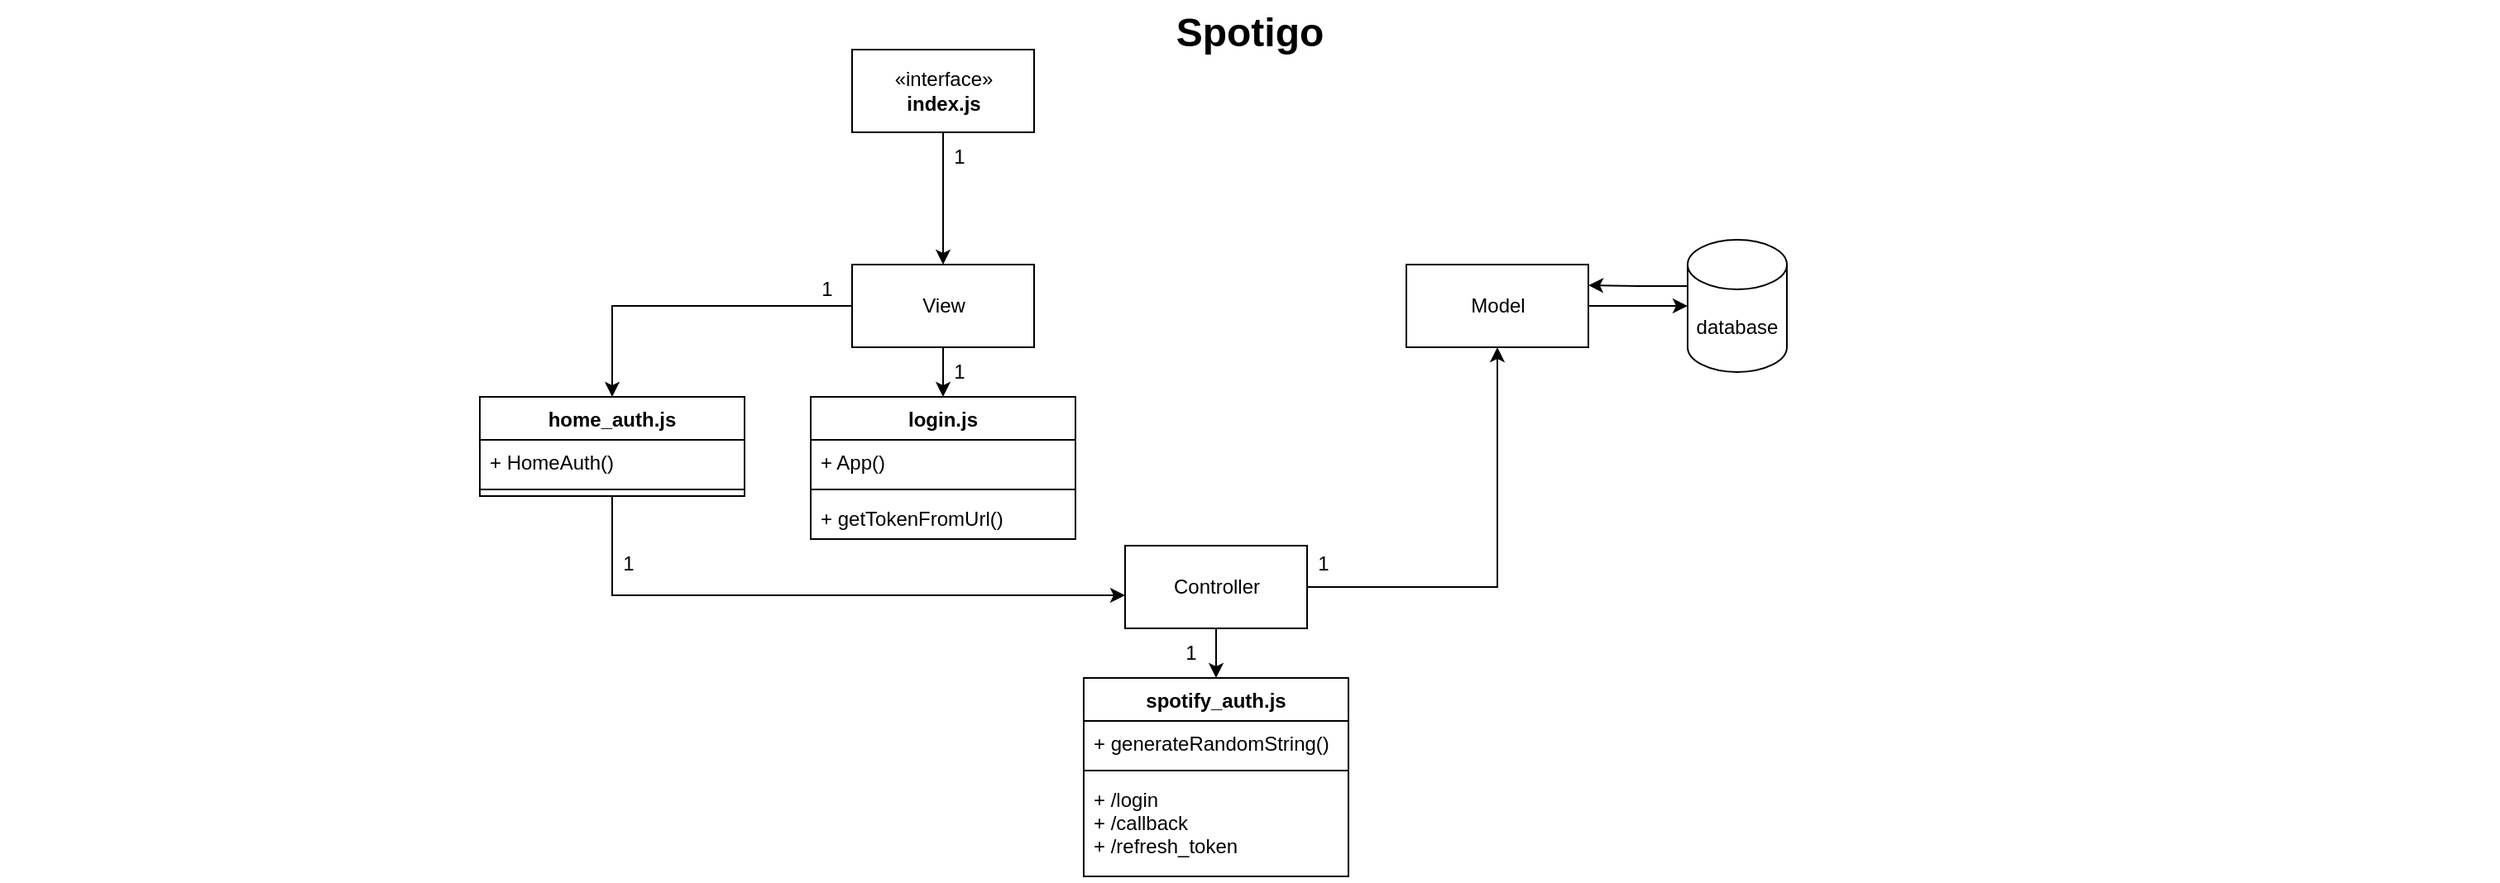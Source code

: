 <mxfile version="20.5.1" type="github">
  <diagram name="Page-1" id="929967ad-93f9-6ef4-fab6-5d389245f69c">
    <mxGraphModel dx="787" dy="428" grid="1" gridSize="10" guides="1" tooltips="1" connect="1" arrows="1" fold="1" page="1" pageScale="1.5" pageWidth="1169" pageHeight="826" background="none" math="0" shadow="0">
      <root>
        <mxCell id="0" style=";html=1;" />
        <mxCell id="1" style=";html=1;" parent="0" />
        <mxCell id="1672d66443f91eb5-23" value="Spotigo" style="text;strokeColor=none;fillColor=none;html=1;fontSize=24;fontStyle=1;verticalAlign=middle;align=center;" parent="1" vertex="1">
          <mxGeometry x="120" y="40" width="1510" height="40" as="geometry" />
        </mxCell>
        <mxCell id="hg1vYkZVxigyypTbdhSZ-40" style="edgeStyle=orthogonalEdgeStyle;rounded=0;orthogonalLoop=1;jettySize=auto;html=1;entryX=0.5;entryY=0;entryDx=0;entryDy=0;strokeColor=default;" edge="1" parent="1" source="hg1vYkZVxigyypTbdhSZ-39">
          <mxGeometry relative="1" as="geometry">
            <mxPoint x="690.0" y="200" as="targetPoint" />
          </mxGeometry>
        </mxCell>
        <mxCell id="hg1vYkZVxigyypTbdhSZ-39" value="«interface»&lt;br&gt;&lt;b&gt;index.js&lt;/b&gt;" style="html=1;" vertex="1" parent="1">
          <mxGeometry x="635" y="70" width="110" height="50" as="geometry" />
        </mxCell>
        <mxCell id="hg1vYkZVxigyypTbdhSZ-73" style="edgeStyle=orthogonalEdgeStyle;rounded=0;orthogonalLoop=1;jettySize=auto;html=1;entryX=0;entryY=0.5;entryDx=0;entryDy=0;entryPerimeter=0;strokeColor=default;" edge="1" parent="1" source="hg1vYkZVxigyypTbdhSZ-44" target="hg1vYkZVxigyypTbdhSZ-72">
          <mxGeometry relative="1" as="geometry">
            <Array as="points">
              <mxPoint x="1130" y="225" />
              <mxPoint x="1130" y="225" />
            </Array>
          </mxGeometry>
        </mxCell>
        <mxCell id="hg1vYkZVxigyypTbdhSZ-44" value="Model" style="html=1;" vertex="1" parent="1">
          <mxGeometry x="970" y="200" width="110" height="50" as="geometry" />
        </mxCell>
        <mxCell id="hg1vYkZVxigyypTbdhSZ-52" style="edgeStyle=orthogonalEdgeStyle;rounded=0;orthogonalLoop=1;jettySize=auto;html=1;strokeColor=default;" edge="1" parent="1" source="hg1vYkZVxigyypTbdhSZ-45" target="hg1vYkZVxigyypTbdhSZ-48">
          <mxGeometry relative="1" as="geometry" />
        </mxCell>
        <mxCell id="hg1vYkZVxigyypTbdhSZ-64" style="edgeStyle=orthogonalEdgeStyle;rounded=0;orthogonalLoop=1;jettySize=auto;html=1;strokeColor=default;" edge="1" parent="1" source="hg1vYkZVxigyypTbdhSZ-45" target="hg1vYkZVxigyypTbdhSZ-53">
          <mxGeometry relative="1" as="geometry" />
        </mxCell>
        <mxCell id="hg1vYkZVxigyypTbdhSZ-45" value="View" style="html=1;" vertex="1" parent="1">
          <mxGeometry x="635" y="200" width="110" height="50" as="geometry" />
        </mxCell>
        <mxCell id="hg1vYkZVxigyypTbdhSZ-70" style="edgeStyle=orthogonalEdgeStyle;rounded=0;orthogonalLoop=1;jettySize=auto;html=1;entryX=0.5;entryY=0;entryDx=0;entryDy=0;strokeColor=default;" edge="1" parent="1" source="hg1vYkZVxigyypTbdhSZ-46" target="hg1vYkZVxigyypTbdhSZ-66">
          <mxGeometry relative="1" as="geometry" />
        </mxCell>
        <mxCell id="hg1vYkZVxigyypTbdhSZ-71" style="edgeStyle=orthogonalEdgeStyle;rounded=0;orthogonalLoop=1;jettySize=auto;html=1;entryX=0.5;entryY=1;entryDx=0;entryDy=0;strokeColor=default;" edge="1" parent="1" source="hg1vYkZVxigyypTbdhSZ-46" target="hg1vYkZVxigyypTbdhSZ-44">
          <mxGeometry relative="1" as="geometry" />
        </mxCell>
        <mxCell id="hg1vYkZVxigyypTbdhSZ-46" value="Controller" style="html=1;" vertex="1" parent="1">
          <mxGeometry x="800" y="370" width="110" height="50" as="geometry" />
        </mxCell>
        <mxCell id="hg1vYkZVxigyypTbdhSZ-48" value="login.js" style="swimlane;fontStyle=1;align=center;verticalAlign=top;childLayout=stackLayout;horizontal=1;startSize=26;horizontalStack=0;resizeParent=1;resizeParentMax=0;resizeLast=0;collapsible=1;marginBottom=0;" vertex="1" parent="1">
          <mxGeometry x="610" y="280" width="160" height="86" as="geometry" />
        </mxCell>
        <mxCell id="hg1vYkZVxigyypTbdhSZ-49" value="+ App()" style="text;strokeColor=none;fillColor=none;align=left;verticalAlign=top;spacingLeft=4;spacingRight=4;overflow=hidden;rotatable=0;points=[[0,0.5],[1,0.5]];portConstraint=eastwest;" vertex="1" parent="hg1vYkZVxigyypTbdhSZ-48">
          <mxGeometry y="26" width="160" height="26" as="geometry" />
        </mxCell>
        <mxCell id="hg1vYkZVxigyypTbdhSZ-50" value="" style="line;strokeWidth=1;fillColor=none;align=left;verticalAlign=middle;spacingTop=-1;spacingLeft=3;spacingRight=3;rotatable=0;labelPosition=right;points=[];portConstraint=eastwest;strokeColor=inherit;" vertex="1" parent="hg1vYkZVxigyypTbdhSZ-48">
          <mxGeometry y="52" width="160" height="8" as="geometry" />
        </mxCell>
        <mxCell id="hg1vYkZVxigyypTbdhSZ-51" value="+ getTokenFromUrl()" style="text;strokeColor=none;fillColor=none;align=left;verticalAlign=top;spacingLeft=4;spacingRight=4;overflow=hidden;rotatable=0;points=[[0,0.5],[1,0.5]];portConstraint=eastwest;" vertex="1" parent="hg1vYkZVxigyypTbdhSZ-48">
          <mxGeometry y="60" width="160" height="26" as="geometry" />
        </mxCell>
        <mxCell id="hg1vYkZVxigyypTbdhSZ-65" style="edgeStyle=orthogonalEdgeStyle;rounded=0;orthogonalLoop=1;jettySize=auto;html=1;strokeColor=default;" edge="1" parent="1" source="hg1vYkZVxigyypTbdhSZ-53" target="hg1vYkZVxigyypTbdhSZ-46">
          <mxGeometry relative="1" as="geometry">
            <Array as="points">
              <mxPoint x="490" y="400" />
            </Array>
          </mxGeometry>
        </mxCell>
        <mxCell id="hg1vYkZVxigyypTbdhSZ-53" value="home_auth.js" style="swimlane;fontStyle=1;align=center;verticalAlign=top;childLayout=stackLayout;horizontal=1;startSize=26;horizontalStack=0;resizeParent=1;resizeParentMax=0;resizeLast=0;collapsible=1;marginBottom=0;" vertex="1" parent="1">
          <mxGeometry x="410" y="280" width="160" height="60" as="geometry" />
        </mxCell>
        <mxCell id="hg1vYkZVxigyypTbdhSZ-54" value="+ HomeAuth()" style="text;strokeColor=none;fillColor=none;align=left;verticalAlign=top;spacingLeft=4;spacingRight=4;overflow=hidden;rotatable=0;points=[[0,0.5],[1,0.5]];portConstraint=eastwest;" vertex="1" parent="hg1vYkZVxigyypTbdhSZ-53">
          <mxGeometry y="26" width="160" height="26" as="geometry" />
        </mxCell>
        <mxCell id="hg1vYkZVxigyypTbdhSZ-55" value="" style="line;strokeWidth=1;fillColor=none;align=left;verticalAlign=middle;spacingTop=-1;spacingLeft=3;spacingRight=3;rotatable=0;labelPosition=right;points=[];portConstraint=eastwest;strokeColor=inherit;" vertex="1" parent="hg1vYkZVxigyypTbdhSZ-53">
          <mxGeometry y="52" width="160" height="8" as="geometry" />
        </mxCell>
        <mxCell id="hg1vYkZVxigyypTbdhSZ-66" value="spotify_auth.js" style="swimlane;fontStyle=1;align=center;verticalAlign=top;childLayout=stackLayout;horizontal=1;startSize=26;horizontalStack=0;resizeParent=1;resizeParentMax=0;resizeLast=0;collapsible=1;marginBottom=0;" vertex="1" parent="1">
          <mxGeometry x="775" y="450" width="160" height="120" as="geometry">
            <mxRectangle x="775" y="450" width="130" height="30" as="alternateBounds" />
          </mxGeometry>
        </mxCell>
        <mxCell id="hg1vYkZVxigyypTbdhSZ-67" value="+ generateRandomString()" style="text;strokeColor=none;fillColor=none;align=left;verticalAlign=top;spacingLeft=4;spacingRight=4;overflow=hidden;rotatable=0;points=[[0,0.5],[1,0.5]];portConstraint=eastwest;" vertex="1" parent="hg1vYkZVxigyypTbdhSZ-66">
          <mxGeometry y="26" width="160" height="26" as="geometry" />
        </mxCell>
        <mxCell id="hg1vYkZVxigyypTbdhSZ-68" value="" style="line;strokeWidth=1;fillColor=none;align=left;verticalAlign=middle;spacingTop=-1;spacingLeft=3;spacingRight=3;rotatable=0;labelPosition=right;points=[];portConstraint=eastwest;strokeColor=inherit;" vertex="1" parent="hg1vYkZVxigyypTbdhSZ-66">
          <mxGeometry y="52" width="160" height="8" as="geometry" />
        </mxCell>
        <mxCell id="hg1vYkZVxigyypTbdhSZ-69" value="+ /login&#xa;+ /callback&#xa;+ /refresh_token" style="text;strokeColor=none;fillColor=none;align=left;verticalAlign=top;spacingLeft=4;spacingRight=4;overflow=hidden;rotatable=0;points=[[0,0.5],[1,0.5]];portConstraint=eastwest;" vertex="1" parent="hg1vYkZVxigyypTbdhSZ-66">
          <mxGeometry y="60" width="160" height="60" as="geometry" />
        </mxCell>
        <mxCell id="hg1vYkZVxigyypTbdhSZ-74" style="edgeStyle=orthogonalEdgeStyle;rounded=0;orthogonalLoop=1;jettySize=auto;html=1;exitX=0;exitY=0;exitDx=0;exitDy=15;exitPerimeter=0;entryX=1;entryY=0.25;entryDx=0;entryDy=0;strokeColor=default;" edge="1" parent="1" source="hg1vYkZVxigyypTbdhSZ-72" target="hg1vYkZVxigyypTbdhSZ-44">
          <mxGeometry relative="1" as="geometry">
            <Array as="points">
              <mxPoint x="1140" y="213" />
              <mxPoint x="1110" y="213" />
            </Array>
          </mxGeometry>
        </mxCell>
        <mxCell id="hg1vYkZVxigyypTbdhSZ-72" value="database" style="shape=cylinder3;whiteSpace=wrap;html=1;boundedLbl=1;backgroundOutline=1;size=15;" vertex="1" parent="1">
          <mxGeometry x="1140" y="185" width="60" height="80" as="geometry" />
        </mxCell>
        <mxCell id="hg1vYkZVxigyypTbdhSZ-75" value="1" style="text;html=1;strokeColor=none;fillColor=none;align=center;verticalAlign=middle;whiteSpace=wrap;rounded=0;" vertex="1" parent="1">
          <mxGeometry x="590" y="200" width="60" height="30" as="geometry" />
        </mxCell>
        <mxCell id="hg1vYkZVxigyypTbdhSZ-76" value="1" style="text;html=1;strokeColor=none;fillColor=none;align=center;verticalAlign=middle;whiteSpace=wrap;rounded=0;" vertex="1" parent="1">
          <mxGeometry x="670" y="250" width="60" height="30" as="geometry" />
        </mxCell>
        <mxCell id="hg1vYkZVxigyypTbdhSZ-77" value="1" style="text;html=1;strokeColor=none;fillColor=none;align=center;verticalAlign=middle;whiteSpace=wrap;rounded=0;" vertex="1" parent="1">
          <mxGeometry x="670" y="120" width="60" height="30" as="geometry" />
        </mxCell>
        <mxCell id="hg1vYkZVxigyypTbdhSZ-78" value="1" style="text;html=1;strokeColor=none;fillColor=none;align=center;verticalAlign=middle;whiteSpace=wrap;rounded=0;" vertex="1" parent="1">
          <mxGeometry x="470" y="366" width="60" height="30" as="geometry" />
        </mxCell>
        <mxCell id="hg1vYkZVxigyypTbdhSZ-79" value="1" style="text;html=1;strokeColor=none;fillColor=none;align=center;verticalAlign=middle;whiteSpace=wrap;rounded=0;" vertex="1" parent="1">
          <mxGeometry x="810" y="420" width="60" height="30" as="geometry" />
        </mxCell>
        <mxCell id="hg1vYkZVxigyypTbdhSZ-80" value="1" style="text;html=1;strokeColor=none;fillColor=none;align=center;verticalAlign=middle;whiteSpace=wrap;rounded=0;" vertex="1" parent="1">
          <mxGeometry x="890" y="366" width="60" height="30" as="geometry" />
        </mxCell>
      </root>
    </mxGraphModel>
  </diagram>
</mxfile>
